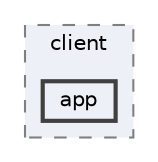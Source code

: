 digraph "/Users/michaelklein/Documents/unorganized/src/client/app"
{
 // LATEX_PDF_SIZE
  bgcolor="transparent";
  edge [fontname=Helvetica,fontsize=10,labelfontname=Helvetica,labelfontsize=10];
  node [fontname=Helvetica,fontsize=10,shape=box,height=0.2,width=0.4];
  compound=true
  subgraph clusterdir_6908ff505388a07996d238c763adbdab {
    graph [ bgcolor="#edf0f7", pencolor="grey50", label="client", fontname=Helvetica,fontsize=10 style="filled,dashed", URL="dir_6908ff505388a07996d238c763adbdab.html",tooltip=""]
  dir_98d1a7e371134c709d4fc84ec69c2fc0 [label="app", fillcolor="#edf0f7", color="grey25", style="filled,bold", URL="dir_98d1a7e371134c709d4fc84ec69c2fc0.html",tooltip=""];
  }
}
